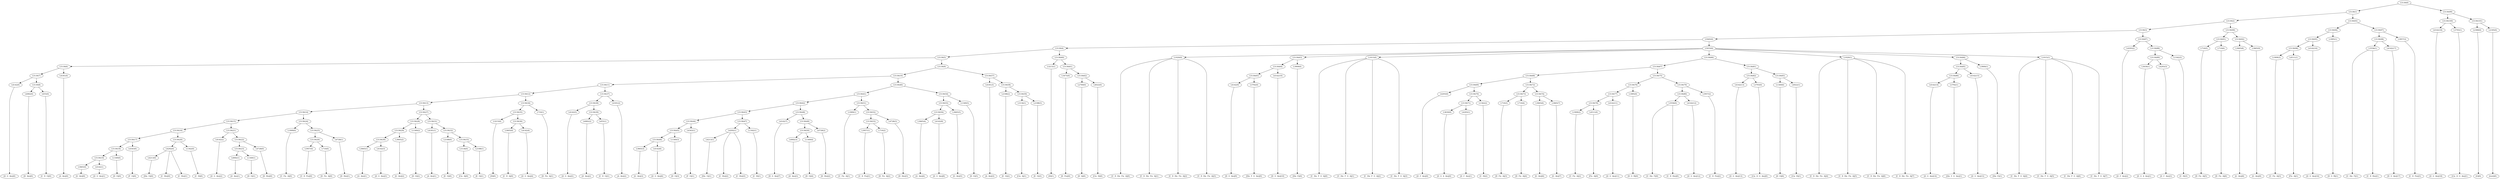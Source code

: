 digraph sample{
"L4142(0)"->"[D  G  Ais](0)"
"L4082(0)"->"[D  Ais](0)"
"L655(0)"->"[C  D  G](0)"
"L5130(8)"->"L4082(0)"
"L5130(8)"->"L655(0)"
"L5130(7)"->"L4142(0)"
"L5130(7)"->"L5130(8)"
"L4181(0)"->"[A  Ais](0)"
"L5130(6)"->"L5130(7)"
"L5130(6)"->"L4181(0)"
"L3665(0)"->"[G  Ais](0)"
"L4142(1)"->"[D  G  Ais](1)"
"L5130(19)"->"L3665(0)"
"L5130(19)"->"L4142(1)"
"L1349(0)"->"[D  G](0)"
"L5130(18)"->"L5130(19)"
"L5130(18)"->"L1349(0)"
"L4343(0)"->"[F  G](0)"
"L5130(17)"->"L5130(18)"
"L5130(17)"->"L4343(0)"
"L4213(0)"->"[Dis  G](0)"
"L4292(0)"->"[C  Dis](0)"
"L4292(0)"->"L4213(0)"
"L4292(0)"->"[C  Dis](1)"
"L1342(0)"->"[C  D](0)"
"L5130(20)"->"L4292(0)"
"L5130(20)"->"L1342(0)"
"L5130(16)"->"L5130(17)"
"L5130(16)"->"L5130(20)"
"L4142(2)"->"[D  G  Ais](2)"
"L4082(1)"->"[D  Ais](1)"
"L1349(1)"->"[D  G](1)"
"L5130(23)"->"L4082(1)"
"L5130(23)"->"L1349(1)"
"L4728(0)"->"[D  Dis](0)"
"L5130(22)"->"L5130(23)"
"L5130(22)"->"L4728(0)"
"L5130(21)"->"L4142(2)"
"L5130(21)"->"L5130(22)"
"L5130(15)"->"L5130(16)"
"L5130(15)"->"L5130(21)"
"L1909(0)"->"[C  Fis  A](0)"
"L3957(0)"->"[C  D  Fis](0)"
"L710(0)"->"[D  Fis  A](0)"
"L5130(26)"->"L3957(0)"
"L5130(26)"->"L710(0)"
"L4728(1)"->"[D  Dis](1)"
"L5130(25)"->"L5130(26)"
"L5130(25)"->"L4728(1)"
"L5130(24)"->"L1909(0)"
"L5130(24)"->"L5130(25)"
"L5130(14)"->"L5130(15)"
"L5130(14)"->"L5130(24)"
"L3665(1)"->"[G  Ais](1)"
"L4142(3)"->"[D  G  Ais](3)"
"L5130(30)"->"L3665(1)"
"L5130(30)"->"L4142(3)"
"L3665(2)"->"[G  Ais](2)"
"L5130(29)"->"L5130(30)"
"L5130(29)"->"L3665(2)"
"L1349(2)"->"[D  G](2)"
"L5130(28)"->"L5130(29)"
"L5130(28)"->"L1349(2)"
"L4181(1)"->"[A  Ais](1)"
"L2188(0)"->"[E  G](0)"
"L3134(0)"->"[Cis  A](0)"
"L2188(1)"->"[E  G](1)"
"L5130(33)"->"L3134(0)"
"L5130(33)"->"L2188(1)"
"L5130(32)"->"L2188(0)"
"L5130(32)"->"L5130(33)"
"L5130(31)"->"L4181(1)"
"L5130(31)"->"L5130(32)"
"L5130(27)"->"L5130(28)"
"L5130(27)"->"L5130(31)"
"L5130(13)"->"L5130(14)"
"L5130(13)"->"L5130(27)"
"L3215(0)"->"[D](0)"
"L3605(0)"->"[C  D  A](0)"
"L4142(4)"->"[D  G  Ais](4)"
"L5130(36)"->"L3605(0)"
"L5130(36)"->"L4142(4)"
"L5130(35)"->"L3215(0)"
"L5130(35)"->"L5130(36)"
"L710(1)"->"[D  Fis  A](1)"
"L5130(34)"->"L5130(35)"
"L5130(34)"->"L710(1)"
"L5130(12)"->"L5130(13)"
"L5130(12)"->"L5130(34)"
"L4142(5)"->"[D  G  Ais](5)"
"L4082(2)"->"[D  Ais](2)"
"L655(1)"->"[C  D  G](1)"
"L5130(39)"->"L4082(2)"
"L5130(39)"->"L655(1)"
"L5130(38)"->"L4142(5)"
"L5130(38)"->"L5130(39)"
"L4181(2)"->"[A  Ais](2)"
"L5130(37)"->"L5130(38)"
"L5130(37)"->"L4181(2)"
"L5130(11)"->"L5130(12)"
"L5130(11)"->"L5130(37)"
"L3665(3)"->"[G  Ais](3)"
"L4142(6)"->"[D  G  Ais](6)"
"L5130(46)"->"L3665(3)"
"L5130(46)"->"L4142(6)"
"L1349(3)"->"[D  G](3)"
"L5130(45)"->"L5130(46)"
"L5130(45)"->"L1349(3)"
"L4343(1)"->"[F  G](1)"
"L5130(44)"->"L5130(45)"
"L5130(44)"->"L4343(1)"
"L4213(1)"->"[Dis  G](1)"
"L4292(1)"->"[C  Dis](2)"
"L4292(1)"->"L4213(1)"
"L4292(1)"->"[C  Dis](3)"
"L1342(1)"->"[C  D](1)"
"L5130(47)"->"L4292(1)"
"L5130(47)"->"L1342(1)"
"L5130(43)"->"L5130(44)"
"L5130(43)"->"L5130(47)"
"L4142(7)"->"[D  G  Ais](7)"
"L4082(3)"->"[D  Ais](3)"
"L1349(4)"->"[D  G](4)"
"L5130(50)"->"L4082(3)"
"L5130(50)"->"L1349(4)"
"L4728(2)"->"[D  Dis](2)"
"L5130(49)"->"L5130(50)"
"L5130(49)"->"L4728(2)"
"L5130(48)"->"L4142(7)"
"L5130(48)"->"L5130(49)"
"L5130(42)"->"L5130(43)"
"L5130(42)"->"L5130(48)"
"L1909(1)"->"[C  Fis  A](1)"
"L3957(1)"->"[C  D  Fis](1)"
"L710(2)"->"[D  Fis  A](2)"
"L5130(53)"->"L3957(1)"
"L5130(53)"->"L710(2)"
"L4728(3)"->"[D  Dis](3)"
"L5130(52)"->"L5130(53)"
"L5130(52)"->"L4728(3)"
"L5130(51)"->"L1909(1)"
"L5130(51)"->"L5130(52)"
"L5130(41)"->"L5130(42)"
"L5130(41)"->"L5130(51)"
"L3665(4)"->"[G  Ais](4)"
"L4142(8)"->"[D  G  Ais](8)"
"L5130(56)"->"L3665(4)"
"L5130(56)"->"L4142(8)"
"L3665(5)"->"[G  Ais](5)"
"L5130(55)"->"L5130(56)"
"L5130(55)"->"L3665(5)"
"L1349(5)"->"[D  G](5)"
"L5130(54)"->"L5130(55)"
"L5130(54)"->"L1349(5)"
"L5130(40)"->"L5130(41)"
"L5130(40)"->"L5130(54)"
"L5130(10)"->"L5130(11)"
"L5130(10)"->"L5130(40)"
"L4181(3)"->"[A  Ais](3)"
"L2188(2)"->"[E  G](2)"
"L3134(1)"->"[Cis  A](1)"
"L2188(3)"->"[E  G](3)"
"L5130(59)"->"L3134(1)"
"L5130(59)"->"L2188(3)"
"L5130(58)"->"L2188(2)"
"L5130(58)"->"L5130(59)"
"L5130(57)"->"L4181(3)"
"L5130(57)"->"L5130(58)"
"L5130(9)"->"L5130(10)"
"L5130(9)"->"L5130(57)"
"L5130(5)"->"L5130(6)"
"L5130(5)"->"L5130(9)"
"L3215(1)"->"[D](1)"
"L3475(0)"->"[D  Fis](0)"
"L2769(0)"->"[D  A](0)"
"L4022(0)"->"[Cis  D](0)"
"L5130(62)"->"L2769(0)"
"L5130(62)"->"L4022(0)"
"L5130(61)"->"L3475(0)"
"L5130(61)"->"L5130(62)"
"L5130(60)"->"L3215(1)"
"L5130(60)"->"L5130(61)"
"L5130(4)"->"L5130(5)"
"L5130(4)"->"L5130(60)"
"L1020(0)"->"[C  D  Dis  Fis  A](0)"
"L1020(0)"->"[C  D  Dis  Fis  A](1)"
"L1020(0)"->"[C  D  Dis  Fis  A](2)"
"L1020(0)"->"[C  D  Dis  Fis  A](3)"
"L4142(9)"->"[D  G  Ais](9)"
"L3792(0)"->"[Dis  F  G  Ais](0)"
"L5130(65)"->"L4142(9)"
"L5130(65)"->"L3792(0)"
"L4142(10)"->"[D  G  Ais](10)"
"L5130(64)"->"L5130(65)"
"L5130(64)"->"L4142(10)"
"L3909(0)"->"[Dis  E](0)"
"L5130(63)"->"L5130(64)"
"L5130(63)"->"L3909(0)"
"L1015(0)"->"[C  Dis  F  G  A](0)"
"L1015(0)"->"[C  Dis  F  G  A](1)"
"L1015(0)"->"[C  Dis  F  G  A](2)"
"L1015(0)"->"[C  Dis  F  G  A](3)"
"L4293(0)"->"[D  F  Ais](0)"
"L3630(0)"->"[D  G  A  Ais](0)"
"L4293(1)"->"[D  F  Ais](1)"
"L5130(71)"->"L3630(0)"
"L5130(71)"->"L4293(1)"
"L1342(2)"->"[C  D](2)"
"L5130(70)"->"L5130(71)"
"L5130(70)"->"L1342(2)"
"L5130(69)"->"L4293(0)"
"L5130(69)"->"L5130(70)"
"L710(3)"->"[D  Fis  A](3)"
"L710(4)"->"[D  Fis  A](4)"
"L5130(73)"->"L710(3)"
"L5130(73)"->"L710(4)"
"L3665(6)"->"[G  Ais](6)"
"L3665(7)"->"[G  Ais](7)"
"L5130(74)"->"L3665(6)"
"L5130(74)"->"L3665(7)"
"L5130(72)"->"L5130(73)"
"L5130(72)"->"L5130(74)"
"L5130(68)"->"L5130(69)"
"L5130(68)"->"L5130(72)"
"L1909(2)"->"[C  Fis  A](2)"
"L4511(0)"->"[Fis  A](0)"
"L5130(78)"->"L1909(2)"
"L5130(78)"->"L4511(0)"
"L4142(11)"->"[D  G  Ais](11)"
"L5130(77)"->"L5130(78)"
"L5130(77)"->"L4142(11)"
"L1895(0)"->"[D  G  B](0)"
"L5130(76)"->"L5130(77)"
"L5130(76)"->"L1895(0)"
"L3556(0)"->"[C  Dis  F](0)"
"L3556(0)"->"[C  D  Dis](0)"
"L4142(12)"->"[D  G  Ais](12)"
"L5130(80)"->"L3556(0)"
"L5130(80)"->"L4142(12)"
"L3957(2)"->"[C  D  Fis](2)"
"L5130(79)"->"L5130(80)"
"L5130(79)"->"L3957(2)"
"L5130(75)"->"L5130(76)"
"L5130(75)"->"L5130(79)"
"L5130(67)"->"L5130(68)"
"L5130(67)"->"L5130(75)"
"L4142(13)"->"[D  G  Ais](13)"
"L3793(0)"->"[Cis  D  G  Ais](0)"
"L5130(82)"->"L4142(13)"
"L5130(82)"->"L3793(0)"
"L1349(6)"->"[D  G](6)"
"L4022(1)"->"[Cis  D](1)"
"L5130(83)"->"L1349(6)"
"L5130(83)"->"L4022(1)"
"L5130(81)"->"L5130(82)"
"L5130(81)"->"L5130(83)"
"L5130(66)"->"L5130(67)"
"L5130(66)"->"L5130(81)"
"L1020(1)"->"[C  D  Dis  Fis  A](4)"
"L1020(1)"->"[C  D  Dis  Fis  A](5)"
"L1020(1)"->"[C  D  Dis  Fis  A](6)"
"L1020(1)"->"[C  D  Dis  Fis  A](7)"
"L4142(14)"->"[D  G  Ais](14)"
"L3792(1)"->"[Dis  F  G  Ais](1)"
"L5130(86)"->"L4142(14)"
"L5130(86)"->"L3792(1)"
"L4142(15)"->"[D  G  Ais](15)"
"L5130(85)"->"L5130(86)"
"L5130(85)"->"L4142(15)"
"L3909(1)"->"[Dis  E](1)"
"L5130(84)"->"L5130(85)"
"L5130(84)"->"L3909(1)"
"L1015(1)"->"[C  Dis  F  G  A](4)"
"L1015(1)"->"[C  Dis  F  G  A](5)"
"L1015(1)"->"[C  Dis  F  G  A](6)"
"L1015(1)"->"[C  Dis  F  G  A](7)"
"L5033(0)"->"L1020(0)"
"L5033(0)"->"L5130(63)"
"L5033(0)"->"L1015(0)"
"L5033(0)"->"L5130(66)"
"L5033(0)"->"L1020(1)"
"L5033(0)"->"L5130(84)"
"L5033(0)"->"L1015(1)"
"L5045(0)"->"L5130(4)"
"L5045(0)"->"L5033(0)"
"L4293(2)"->"[D  F  Ais](2)"
"L3630(1)"->"[D  G  A  Ais](1)"
"L4293(3)"->"[D  F  Ais](3)"
"L5130(89)"->"L3630(1)"
"L5130(89)"->"L4293(3)"
"L1342(3)"->"[C  D](3)"
"L5130(88)"->"L5130(89)"
"L5130(88)"->"L1342(3)"
"L5130(87)"->"L4293(2)"
"L5130(87)"->"L5130(88)"
"L5130(3)"->"L5045(0)"
"L5130(3)"->"L5130(87)"
"L710(5)"->"[D  Fis  A](5)"
"L710(6)"->"[D  Fis  A](6)"
"L5130(91)"->"L710(5)"
"L5130(91)"->"L710(6)"
"L3665(8)"->"[G  Ais](8)"
"L3665(9)"->"[G  Ais](9)"
"L5130(92)"->"L3665(8)"
"L5130(92)"->"L3665(9)"
"L5130(90)"->"L5130(91)"
"L5130(90)"->"L5130(92)"
"L5130(2)"->"L5130(3)"
"L5130(2)"->"L5130(90)"
"L1909(3)"->"[C  Fis  A](3)"
"L4511(1)"->"[Fis  A](1)"
"L5130(96)"->"L1909(3)"
"L5130(96)"->"L4511(1)"
"L4142(16)"->"[D  G  Ais](16)"
"L5130(95)"->"L5130(96)"
"L5130(95)"->"L4142(16)"
"L1895(1)"->"[D  G  B](1)"
"L5130(94)"->"L5130(95)"
"L5130(94)"->"L1895(1)"
"L3556(1)"->"[C  Dis  F](1)"
"L3556(1)"->"[C  D  Dis](1)"
"L4142(17)"->"[D  G  Ais](17)"
"L5130(98)"->"L3556(1)"
"L5130(98)"->"L4142(17)"
"L3957(3)"->"[C  D  Fis](3)"
"L5130(97)"->"L5130(98)"
"L5130(97)"->"L3957(3)"
"L5130(93)"->"L5130(94)"
"L5130(93)"->"L5130(97)"
"L5130(1)"->"L5130(2)"
"L5130(1)"->"L5130(93)"
"L4142(18)"->"[D  G  Ais](18)"
"L3793(1)"->"[Cis  D  G  Ais](1)"
"L5130(100)"->"L4142(18)"
"L5130(100)"->"L3793(1)"
"L2388(0)"->"[G](0)"
"L2185(0)"->"[rest](0)"
"L5130(101)"->"L2388(0)"
"L5130(101)"->"L2185(0)"
"L5130(99)"->"L5130(100)"
"L5130(99)"->"L5130(101)"
"L5130(0)"->"L5130(1)"
"L5130(0)"->"L5130(99)"
{rank = min; "L5130(0)"}
{rank = same; "L5130(1)"; "L5130(99)";}
{rank = same; "L5130(2)"; "L5130(93)"; "L5130(100)"; "L5130(101)";}
{rank = same; "L5130(3)"; "L5130(90)"; "L5130(94)"; "L5130(97)"; "L4142(18)"; "L3793(1)"; "L2388(0)"; "L2185(0)";}
{rank = same; "L5045(0)"; "L5130(87)"; "L5130(91)"; "L5130(92)"; "L5130(95)"; "L1895(1)"; "L5130(98)"; "L3957(3)";}
{rank = same; "L5130(4)"; "L5033(0)"; "L4293(2)"; "L5130(88)"; "L710(5)"; "L710(6)"; "L3665(8)"; "L3665(9)"; "L5130(96)"; "L4142(16)"; "L3556(1)"; "L4142(17)";}
{rank = same; "L5130(5)"; "L5130(60)"; "L1020(0)"; "L5130(63)"; "L1015(0)"; "L5130(66)"; "L1020(1)"; "L5130(84)"; "L1015(1)"; "L5130(89)"; "L1342(3)"; "L1909(3)"; "L4511(1)";}
{rank = same; "L5130(6)"; "L5130(9)"; "L3215(1)"; "L5130(61)"; "L5130(64)"; "L3909(0)"; "L5130(67)"; "L5130(81)"; "L5130(85)"; "L3909(1)"; "L3630(1)"; "L4293(3)";}
{rank = same; "L5130(7)"; "L4181(0)"; "L5130(10)"; "L5130(57)"; "L3475(0)"; "L5130(62)"; "L5130(65)"; "L4142(10)"; "L5130(68)"; "L5130(75)"; "L5130(82)"; "L5130(83)"; "L5130(86)"; "L4142(15)";}
{rank = same; "L4142(0)"; "L5130(8)"; "L5130(11)"; "L5130(40)"; "L4181(3)"; "L5130(58)"; "L2769(0)"; "L4022(0)"; "L4142(9)"; "L3792(0)"; "L5130(69)"; "L5130(72)"; "L5130(76)"; "L5130(79)"; "L4142(13)"; "L3793(0)"; "L1349(6)"; "L4022(1)"; "L4142(14)"; "L3792(1)";}
{rank = same; "L4082(0)"; "L655(0)"; "L5130(12)"; "L5130(37)"; "L5130(41)"; "L5130(54)"; "L2188(2)"; "L5130(59)"; "L4293(0)"; "L5130(70)"; "L5130(73)"; "L5130(74)"; "L5130(77)"; "L1895(0)"; "L5130(80)"; "L3957(2)";}
{rank = same; "L5130(13)"; "L5130(34)"; "L5130(38)"; "L4181(2)"; "L5130(42)"; "L5130(51)"; "L5130(55)"; "L1349(5)"; "L3134(1)"; "L2188(3)"; "L5130(71)"; "L1342(2)"; "L710(3)"; "L710(4)"; "L3665(6)"; "L3665(7)"; "L5130(78)"; "L4142(11)"; "L3556(0)"; "L4142(12)";}
{rank = same; "L5130(14)"; "L5130(27)"; "L5130(35)"; "L710(1)"; "L4142(5)"; "L5130(39)"; "L5130(43)"; "L5130(48)"; "L1909(1)"; "L5130(52)"; "L5130(56)"; "L3665(5)"; "L3630(0)"; "L4293(1)"; "L1909(2)"; "L4511(0)";}
{rank = same; "L5130(15)"; "L5130(24)"; "L5130(28)"; "L5130(31)"; "L3215(0)"; "L5130(36)"; "L4082(2)"; "L655(1)"; "L5130(44)"; "L5130(47)"; "L4142(7)"; "L5130(49)"; "L5130(53)"; "L4728(3)"; "L3665(4)"; "L4142(8)";}
{rank = same; "L5130(16)"; "L5130(21)"; "L1909(0)"; "L5130(25)"; "L5130(29)"; "L1349(2)"; "L4181(1)"; "L5130(32)"; "L3605(0)"; "L4142(4)"; "L5130(45)"; "L4343(1)"; "L4292(1)"; "L1342(1)"; "L5130(50)"; "L4728(2)"; "L3957(1)"; "L710(2)";}
{rank = same; "L5130(17)"; "L5130(20)"; "L4142(2)"; "L5130(22)"; "L5130(26)"; "L4728(1)"; "L5130(30)"; "L3665(2)"; "L2188(0)"; "L5130(33)"; "L5130(46)"; "L1349(3)"; "L4213(1)"; "L4082(3)"; "L1349(4)";}
{rank = same; "L5130(18)"; "L4343(0)"; "L4292(0)"; "L1342(0)"; "L5130(23)"; "L4728(0)"; "L3957(0)"; "L710(0)"; "L3665(1)"; "L4142(3)"; "L3134(0)"; "L2188(1)"; "L3665(3)"; "L4142(6)";}
{rank = same; "L5130(19)"; "L1349(0)"; "L4213(0)"; "L4082(1)"; "L1349(1)";}
{rank = same; "L3665(0)"; "L4142(1)";}
{rank = max; "[A  Ais](0)"; "[A  Ais](1)"; "[A  Ais](2)"; "[A  Ais](3)"; "[C  D  A](0)"; "[C  D  Dis  Fis  A](0)"; "[C  D  Dis  Fis  A](1)"; "[C  D  Dis  Fis  A](2)"; "[C  D  Dis  Fis  A](3)"; "[C  D  Dis  Fis  A](4)"; "[C  D  Dis  Fis  A](5)"; "[C  D  Dis  Fis  A](6)"; "[C  D  Dis  Fis  A](7)"; "[C  D  Dis](0)"; "[C  D  Dis](1)"; "[C  D  Fis](0)"; "[C  D  Fis](1)"; "[C  D  Fis](2)"; "[C  D  Fis](3)"; "[C  D  G](0)"; "[C  D  G](1)"; "[C  D](0)"; "[C  D](1)"; "[C  D](2)"; "[C  D](3)"; "[C  Dis  F  G  A](0)"; "[C  Dis  F  G  A](1)"; "[C  Dis  F  G  A](2)"; "[C  Dis  F  G  A](3)"; "[C  Dis  F  G  A](4)"; "[C  Dis  F  G  A](5)"; "[C  Dis  F  G  A](6)"; "[C  Dis  F  G  A](7)"; "[C  Dis  F](0)"; "[C  Dis  F](1)"; "[C  Dis](0)"; "[C  Dis](1)"; "[C  Dis](2)"; "[C  Dis](3)"; "[C  Fis  A](0)"; "[C  Fis  A](1)"; "[C  Fis  A](2)"; "[C  Fis  A](3)"; "[Cis  A](0)"; "[Cis  A](1)"; "[Cis  D  G  Ais](0)"; "[Cis  D  G  Ais](1)"; "[Cis  D](0)"; "[Cis  D](1)"; "[D  A](0)"; "[D  Ais](0)"; "[D  Ais](1)"; "[D  Ais](2)"; "[D  Ais](3)"; "[D  Dis](0)"; "[D  Dis](1)"; "[D  Dis](2)"; "[D  Dis](3)"; "[D  F  Ais](0)"; "[D  F  Ais](1)"; "[D  F  Ais](2)"; "[D  F  Ais](3)"; "[D  Fis  A](0)"; "[D  Fis  A](1)"; "[D  Fis  A](2)"; "[D  Fis  A](3)"; "[D  Fis  A](4)"; "[D  Fis  A](5)"; "[D  Fis  A](6)"; "[D  Fis](0)"; "[D  G  A  Ais](0)"; "[D  G  A  Ais](1)"; "[D  G  Ais](0)"; "[D  G  Ais](1)"; "[D  G  Ais](10)"; "[D  G  Ais](11)"; "[D  G  Ais](12)"; "[D  G  Ais](13)"; "[D  G  Ais](14)"; "[D  G  Ais](15)"; "[D  G  Ais](16)"; "[D  G  Ais](17)"; "[D  G  Ais](18)"; "[D  G  Ais](2)"; "[D  G  Ais](3)"; "[D  G  Ais](4)"; "[D  G  Ais](5)"; "[D  G  Ais](6)"; "[D  G  Ais](7)"; "[D  G  Ais](8)"; "[D  G  Ais](9)"; "[D  G  B](0)"; "[D  G  B](1)"; "[D  G](0)"; "[D  G](1)"; "[D  G](2)"; "[D  G](3)"; "[D  G](4)"; "[D  G](5)"; "[D  G](6)"; "[D](0)"; "[D](1)"; "[Dis  E](0)"; "[Dis  E](1)"; "[Dis  F  G  Ais](0)"; "[Dis  F  G  Ais](1)"; "[Dis  G](0)"; "[Dis  G](1)"; "[E  G](0)"; "[E  G](1)"; "[E  G](2)"; "[E  G](3)"; "[F  G](0)"; "[F  G](1)"; "[Fis  A](0)"; "[Fis  A](1)"; "[G  Ais](0)"; "[G  Ais](1)"; "[G  Ais](2)"; "[G  Ais](3)"; "[G  Ais](4)"; "[G  Ais](5)"; "[G  Ais](6)"; "[G  Ais](7)"; "[G  Ais](8)"; "[G  Ais](9)"; "[G](0)"; "[rest](0)";}
}